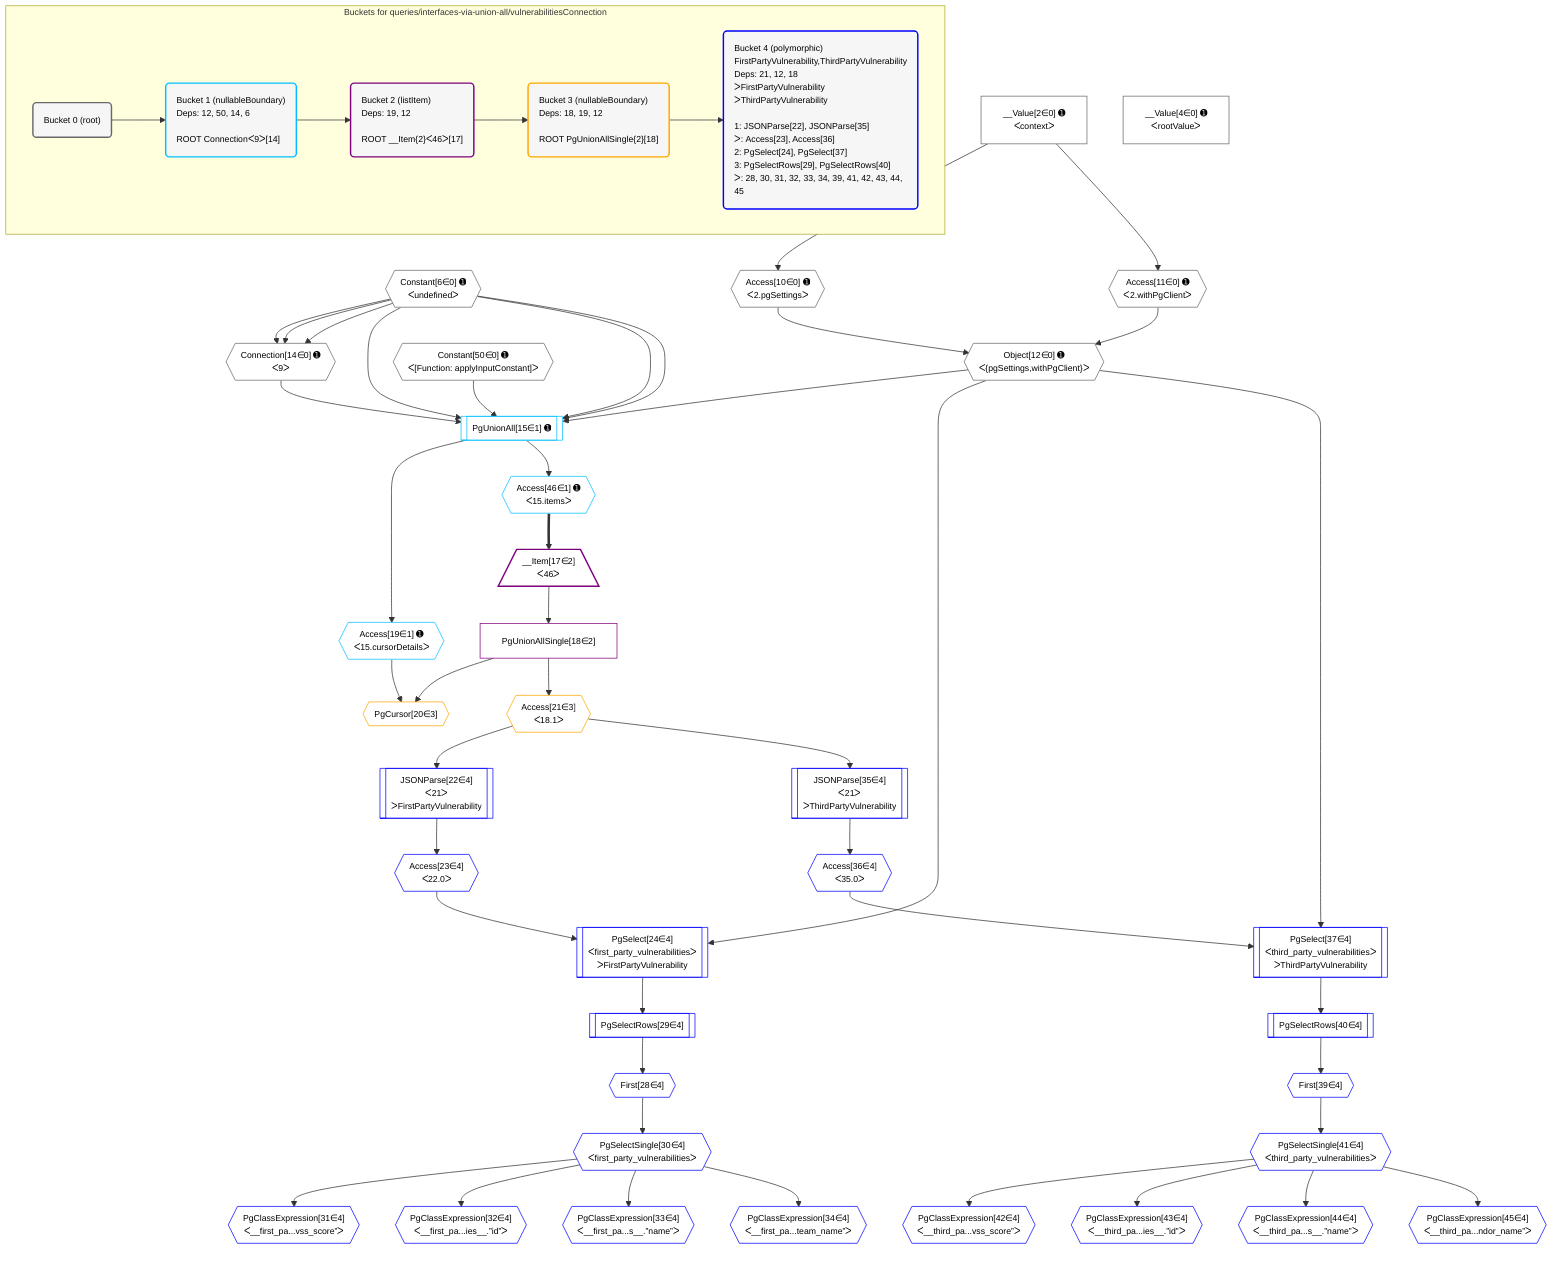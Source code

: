 %%{init: {'themeVariables': { 'fontSize': '12px'}}}%%
graph TD
    classDef path fill:#eee,stroke:#000,color:#000
    classDef plan fill:#fff,stroke-width:1px,color:#000
    classDef itemplan fill:#fff,stroke-width:2px,color:#000
    classDef unbatchedplan fill:#dff,stroke-width:1px,color:#000
    classDef sideeffectplan fill:#fcc,stroke-width:2px,color:#000
    classDef bucket fill:#f6f6f6,color:#000,stroke-width:2px,text-align:left


    %% plan dependencies
    Connection14{{"Connection[14∈0] ➊<br />ᐸ9ᐳ"}}:::plan
    Constant6{{"Constant[6∈0] ➊<br />ᐸundefinedᐳ"}}:::plan
    Constant6 & Constant6 & Constant6 --> Connection14
    Object12{{"Object[12∈0] ➊<br />ᐸ{pgSettings,withPgClient}ᐳ"}}:::plan
    Access10{{"Access[10∈0] ➊<br />ᐸ2.pgSettingsᐳ"}}:::plan
    Access11{{"Access[11∈0] ➊<br />ᐸ2.withPgClientᐳ"}}:::plan
    Access10 & Access11 --> Object12
    __Value2["__Value[2∈0] ➊<br />ᐸcontextᐳ"]:::plan
    __Value2 --> Access10
    __Value2 --> Access11
    __Value4["__Value[4∈0] ➊<br />ᐸrootValueᐳ"]:::plan
    Constant50{{"Constant[50∈0] ➊<br />ᐸ[Function: applyInputConstant]ᐳ"}}:::plan
    PgUnionAll15[["PgUnionAll[15∈1] ➊"]]:::plan
    Object12 & Constant50 & Connection14 & Constant6 & Constant6 & Constant6 --> PgUnionAll15
    Access19{{"Access[19∈1] ➊<br />ᐸ15.cursorDetailsᐳ"}}:::plan
    PgUnionAll15 --> Access19
    Access46{{"Access[46∈1] ➊<br />ᐸ15.itemsᐳ"}}:::plan
    PgUnionAll15 --> Access46
    __Item17[/"__Item[17∈2]<br />ᐸ46ᐳ"\]:::itemplan
    Access46 ==> __Item17
    PgUnionAllSingle18["PgUnionAllSingle[18∈2]"]:::plan
    __Item17 --> PgUnionAllSingle18
    PgCursor20{{"PgCursor[20∈3]"}}:::plan
    PgUnionAllSingle18 & Access19 --> PgCursor20
    Access21{{"Access[21∈3]<br />ᐸ18.1ᐳ"}}:::plan
    PgUnionAllSingle18 --> Access21
    PgSelect24[["PgSelect[24∈4]<br />ᐸfirst_party_vulnerabilitiesᐳ<br />ᐳFirstPartyVulnerability"]]:::plan
    Access23{{"Access[23∈4]<br />ᐸ22.0ᐳ"}}:::plan
    Object12 & Access23 --> PgSelect24
    PgSelect37[["PgSelect[37∈4]<br />ᐸthird_party_vulnerabilitiesᐳ<br />ᐳThirdPartyVulnerability"]]:::plan
    Access36{{"Access[36∈4]<br />ᐸ35.0ᐳ"}}:::plan
    Object12 & Access36 --> PgSelect37
    JSONParse22[["JSONParse[22∈4]<br />ᐸ21ᐳ<br />ᐳFirstPartyVulnerability"]]:::plan
    Access21 --> JSONParse22
    JSONParse22 --> Access23
    First28{{"First[28∈4]"}}:::plan
    PgSelectRows29[["PgSelectRows[29∈4]"]]:::plan
    PgSelectRows29 --> First28
    PgSelect24 --> PgSelectRows29
    PgSelectSingle30{{"PgSelectSingle[30∈4]<br />ᐸfirst_party_vulnerabilitiesᐳ"}}:::plan
    First28 --> PgSelectSingle30
    PgClassExpression31{{"PgClassExpression[31∈4]<br />ᐸ__first_pa...vss_score”ᐳ"}}:::plan
    PgSelectSingle30 --> PgClassExpression31
    PgClassExpression32{{"PgClassExpression[32∈4]<br />ᐸ__first_pa...ies__.”id”ᐳ"}}:::plan
    PgSelectSingle30 --> PgClassExpression32
    PgClassExpression33{{"PgClassExpression[33∈4]<br />ᐸ__first_pa...s__.”name”ᐳ"}}:::plan
    PgSelectSingle30 --> PgClassExpression33
    PgClassExpression34{{"PgClassExpression[34∈4]<br />ᐸ__first_pa...team_name”ᐳ"}}:::plan
    PgSelectSingle30 --> PgClassExpression34
    JSONParse35[["JSONParse[35∈4]<br />ᐸ21ᐳ<br />ᐳThirdPartyVulnerability"]]:::plan
    Access21 --> JSONParse35
    JSONParse35 --> Access36
    First39{{"First[39∈4]"}}:::plan
    PgSelectRows40[["PgSelectRows[40∈4]"]]:::plan
    PgSelectRows40 --> First39
    PgSelect37 --> PgSelectRows40
    PgSelectSingle41{{"PgSelectSingle[41∈4]<br />ᐸthird_party_vulnerabilitiesᐳ"}}:::plan
    First39 --> PgSelectSingle41
    PgClassExpression42{{"PgClassExpression[42∈4]<br />ᐸ__third_pa...vss_score”ᐳ"}}:::plan
    PgSelectSingle41 --> PgClassExpression42
    PgClassExpression43{{"PgClassExpression[43∈4]<br />ᐸ__third_pa...ies__.”id”ᐳ"}}:::plan
    PgSelectSingle41 --> PgClassExpression43
    PgClassExpression44{{"PgClassExpression[44∈4]<br />ᐸ__third_pa...s__.”name”ᐳ"}}:::plan
    PgSelectSingle41 --> PgClassExpression44
    PgClassExpression45{{"PgClassExpression[45∈4]<br />ᐸ__third_pa...ndor_name”ᐳ"}}:::plan
    PgSelectSingle41 --> PgClassExpression45

    %% define steps

    subgraph "Buckets for queries/interfaces-via-union-all/vulnerabilitiesConnection"
    Bucket0("Bucket 0 (root)"):::bucket
    classDef bucket0 stroke:#696969
    class Bucket0,__Value2,__Value4,Constant6,Access10,Access11,Object12,Connection14,Constant50 bucket0
    Bucket1("Bucket 1 (nullableBoundary)<br />Deps: 12, 50, 14, 6<br /><br />ROOT Connectionᐸ9ᐳ[14]"):::bucket
    classDef bucket1 stroke:#00bfff
    class Bucket1,PgUnionAll15,Access19,Access46 bucket1
    Bucket2("Bucket 2 (listItem)<br />Deps: 19, 12<br /><br />ROOT __Item{2}ᐸ46ᐳ[17]"):::bucket
    classDef bucket2 stroke:#7f007f
    class Bucket2,__Item17,PgUnionAllSingle18 bucket2
    Bucket3("Bucket 3 (nullableBoundary)<br />Deps: 18, 19, 12<br /><br />ROOT PgUnionAllSingle{2}[18]"):::bucket
    classDef bucket3 stroke:#ffa500
    class Bucket3,PgCursor20,Access21 bucket3
    Bucket4("Bucket 4 (polymorphic)<br />FirstPartyVulnerability,ThirdPartyVulnerability<br />Deps: 21, 12, 18<br />ᐳFirstPartyVulnerability<br />ᐳThirdPartyVulnerability<br /><br />1: JSONParse[22], JSONParse[35]<br />ᐳ: Access[23], Access[36]<br />2: PgSelect[24], PgSelect[37]<br />3: PgSelectRows[29], PgSelectRows[40]<br />ᐳ: 28, 30, 31, 32, 33, 34, 39, 41, 42, 43, 44, 45"):::bucket
    classDef bucket4 stroke:#0000ff
    class Bucket4,JSONParse22,Access23,PgSelect24,First28,PgSelectRows29,PgSelectSingle30,PgClassExpression31,PgClassExpression32,PgClassExpression33,PgClassExpression34,JSONParse35,Access36,PgSelect37,First39,PgSelectRows40,PgSelectSingle41,PgClassExpression42,PgClassExpression43,PgClassExpression44,PgClassExpression45 bucket4
    Bucket0 --> Bucket1
    Bucket1 --> Bucket2
    Bucket2 --> Bucket3
    Bucket3 --> Bucket4
    end